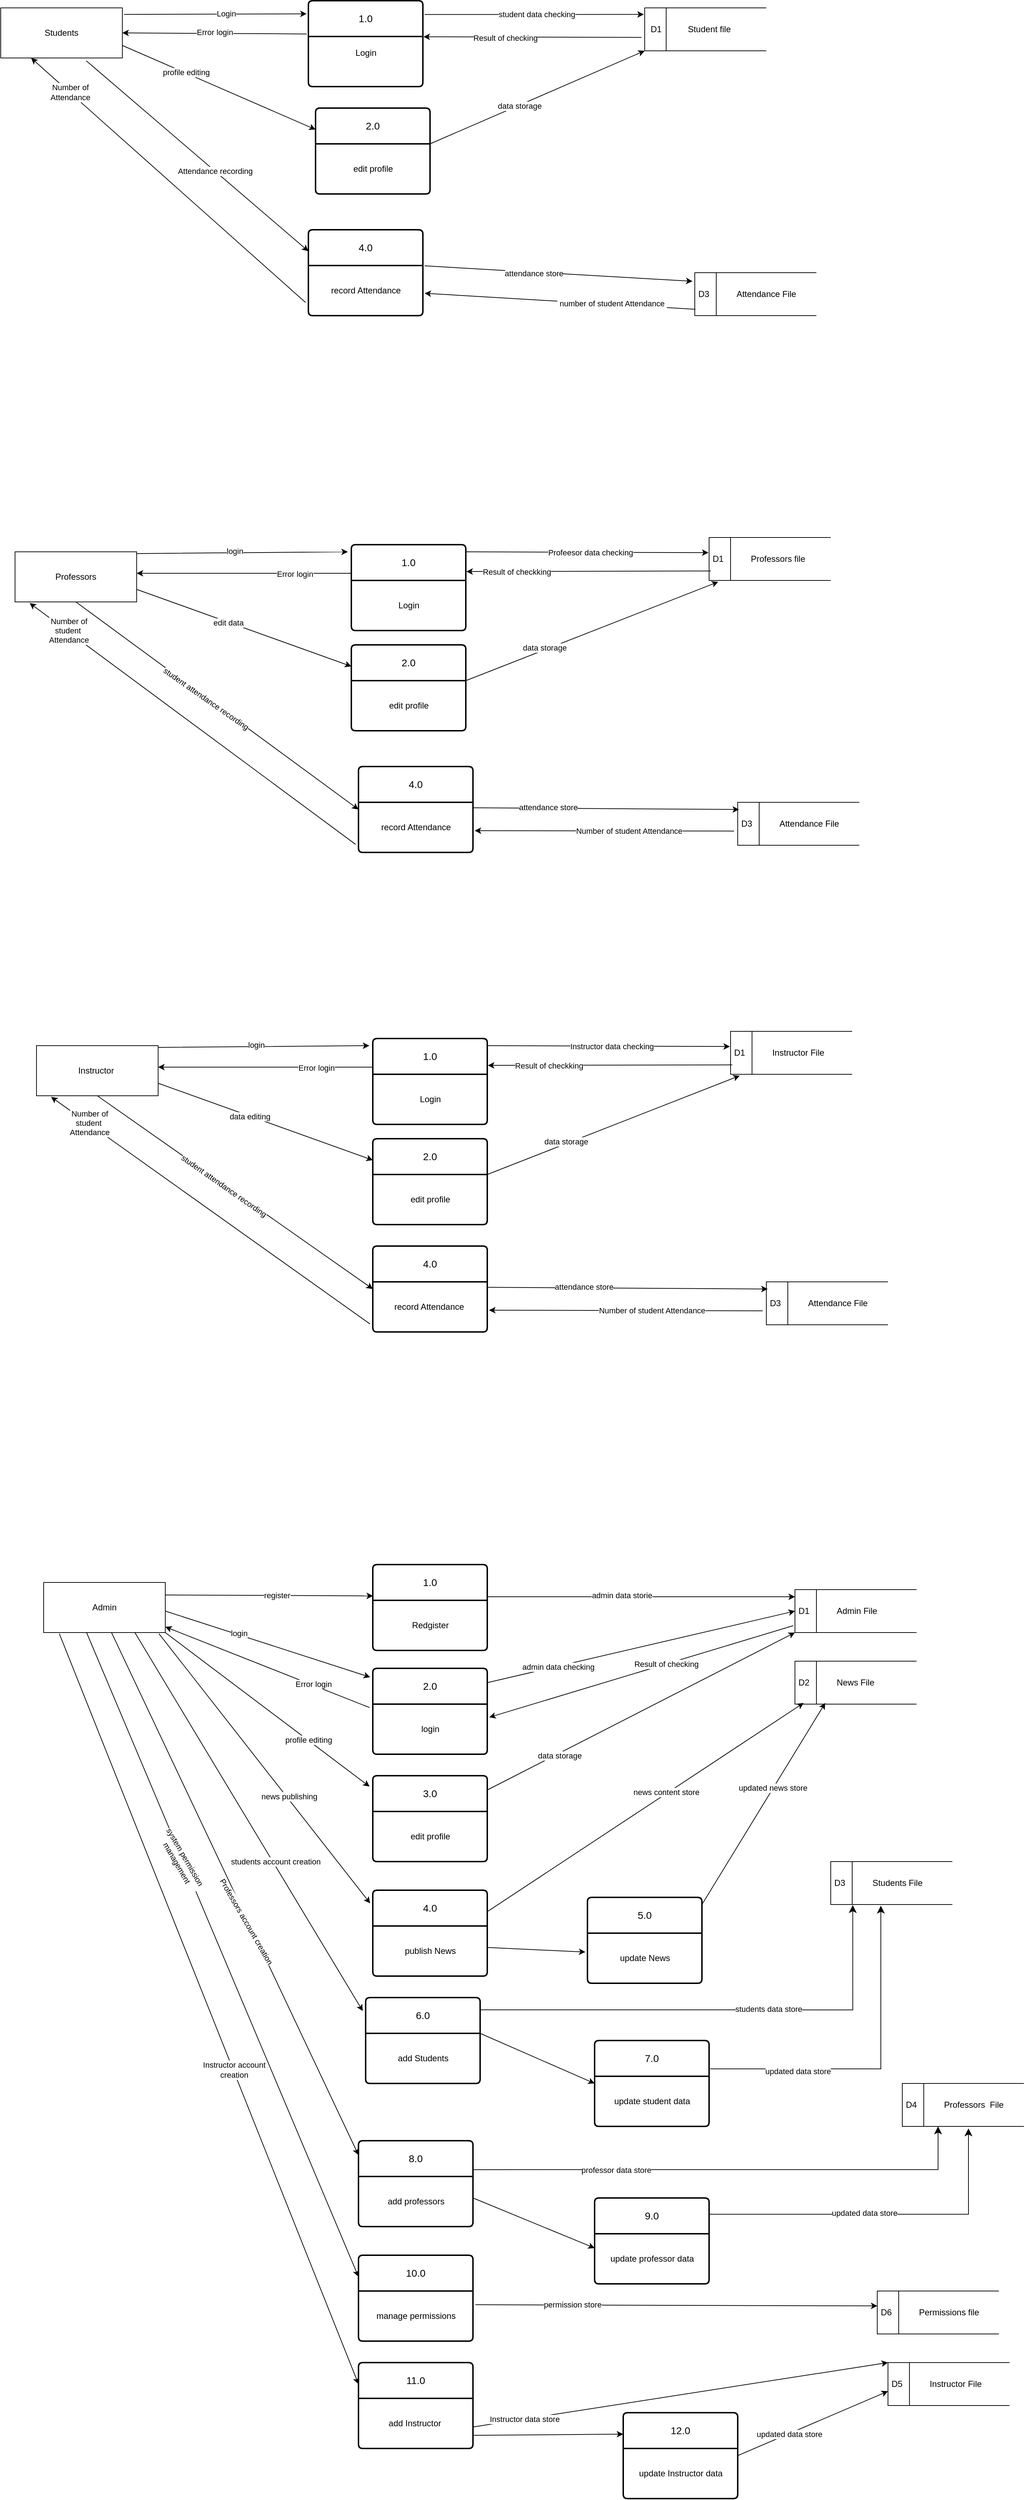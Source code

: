 <mxfile version="23.1.1" type="device">
  <diagram name="Page-1" id="XpmjRTrhNQovT9HdLlHg">
    <mxGraphModel dx="0" dy="-651" grid="1" gridSize="10" guides="1" tooltips="1" connect="1" arrows="1" fold="1" page="1" pageScale="1" pageWidth="850" pageHeight="1100" math="0" shadow="0">
      <root>
        <mxCell id="0" />
        <mxCell id="1" parent="0" />
        <mxCell id="SvNAd-2GLeYypf7AGMXf-1" value="&amp;nbsp;D1&amp;nbsp; &amp;nbsp; &amp;nbsp; &amp;nbsp; &amp;nbsp; &amp;nbsp;Student file" style="html=1;dashed=0;whiteSpace=wrap;shape=mxgraph.dfd.dataStoreID;align=left;spacingLeft=3;points=[[0,0],[0.5,0],[1,0],[0,0.5],[1,0.5],[0,1],[0.5,1],[1,1]];" parent="1" vertex="1">
          <mxGeometry x="1830" y="1260" width="170" height="60" as="geometry" />
        </mxCell>
        <mxCell id="SvNAd-2GLeYypf7AGMXf-2" value="1.0" style="swimlane;childLayout=stackLayout;horizontal=1;startSize=50;horizontalStack=0;rounded=1;fontSize=14;fontStyle=0;strokeWidth=2;resizeParent=0;resizeLast=1;shadow=0;dashed=0;align=center;arcSize=4;whiteSpace=wrap;html=1;" parent="1" vertex="1">
          <mxGeometry x="1360" y="1250" width="160" height="120" as="geometry" />
        </mxCell>
        <mxCell id="SvNAd-2GLeYypf7AGMXf-4" value="Students" style="whiteSpace=wrap;html=1;align=center;" parent="1" vertex="1">
          <mxGeometry x="930" y="1260" width="170" height="70" as="geometry" />
        </mxCell>
        <mxCell id="SvNAd-2GLeYypf7AGMXf-5" value="Login" style="text;html=1;align=center;verticalAlign=middle;resizable=0;points=[];autosize=1;strokeColor=none;fillColor=none;" parent="1" vertex="1">
          <mxGeometry x="1415" y="1308" width="50" height="30" as="geometry" />
        </mxCell>
        <mxCell id="SvNAd-2GLeYypf7AGMXf-6" value="2.0" style="swimlane;childLayout=stackLayout;horizontal=1;startSize=50;horizontalStack=0;rounded=1;fontSize=14;fontStyle=0;strokeWidth=2;resizeParent=0;resizeLast=1;shadow=0;dashed=0;align=center;arcSize=4;whiteSpace=wrap;html=1;" parent="1" vertex="1">
          <mxGeometry x="1370" y="1400" width="160" height="120" as="geometry" />
        </mxCell>
        <mxCell id="SvNAd-2GLeYypf7AGMXf-10" value="edit profile" style="text;html=1;align=center;verticalAlign=middle;resizable=0;points=[];autosize=1;strokeColor=none;fillColor=none;" parent="SvNAd-2GLeYypf7AGMXf-6" vertex="1">
          <mxGeometry y="50" width="160" height="70" as="geometry" />
        </mxCell>
        <mxCell id="SvNAd-2GLeYypf7AGMXf-11" value="4.0" style="swimlane;childLayout=stackLayout;horizontal=1;startSize=50;horizontalStack=0;rounded=1;fontSize=14;fontStyle=0;strokeWidth=2;resizeParent=0;resizeLast=1;shadow=0;dashed=0;align=center;arcSize=4;whiteSpace=wrap;html=1;" parent="1" vertex="1">
          <mxGeometry x="1360" y="1570" width="160" height="120" as="geometry" />
        </mxCell>
        <mxCell id="SvNAd-2GLeYypf7AGMXf-12" value="record Attendance" style="text;html=1;align=center;verticalAlign=middle;resizable=0;points=[];autosize=1;strokeColor=none;fillColor=none;" parent="SvNAd-2GLeYypf7AGMXf-11" vertex="1">
          <mxGeometry y="50" width="160" height="70" as="geometry" />
        </mxCell>
        <mxCell id="SvNAd-2GLeYypf7AGMXf-16" value="D3&lt;span style=&quot;white-space: pre;&quot;&gt;&#x9;&lt;/span&gt;&lt;span style=&quot;white-space: pre;&quot;&gt;&#x9;&lt;/span&gt;Attendance&amp;nbsp;File" style="html=1;dashed=0;whiteSpace=wrap;shape=mxgraph.dfd.dataStoreID;align=left;spacingLeft=3;points=[[0,0],[0.5,0],[1,0],[0,0.5],[1,0.5],[0,1],[0.5,1],[1,1]];" parent="1" vertex="1">
          <mxGeometry x="1900" y="1630" width="170" height="60" as="geometry" />
        </mxCell>
        <mxCell id="SvNAd-2GLeYypf7AGMXf-17" value="" style="endArrow=classic;html=1;rounded=0;exitX=1.014;exitY=0.131;exitDx=0;exitDy=0;exitPerimeter=0;entryX=-0.015;entryY=0.153;entryDx=0;entryDy=0;entryPerimeter=0;" parent="1" source="SvNAd-2GLeYypf7AGMXf-4" target="SvNAd-2GLeYypf7AGMXf-2" edge="1">
          <mxGeometry width="50" height="50" relative="1" as="geometry">
            <mxPoint x="1310" y="1315" as="sourcePoint" />
            <mxPoint x="1360" y="1265" as="targetPoint" />
          </mxGeometry>
        </mxCell>
        <mxCell id="SvNAd-2GLeYypf7AGMXf-19" value="Login" style="edgeLabel;html=1;align=center;verticalAlign=middle;resizable=0;points=[];" parent="SvNAd-2GLeYypf7AGMXf-17" vertex="1" connectable="0">
          <mxGeometry x="0.115" y="1" relative="1" as="geometry">
            <mxPoint as="offset" />
          </mxGeometry>
        </mxCell>
        <mxCell id="SvNAd-2GLeYypf7AGMXf-20" value="" style="endArrow=classic;html=1;rounded=0;entryX=1;entryY=0.5;entryDx=0;entryDy=0;exitX=-0.015;exitY=0.387;exitDx=0;exitDy=0;exitPerimeter=0;" parent="1" source="SvNAd-2GLeYypf7AGMXf-2" target="SvNAd-2GLeYypf7AGMXf-4" edge="1">
          <mxGeometry width="50" height="50" relative="1" as="geometry">
            <mxPoint x="1290" y="1430" as="sourcePoint" />
            <mxPoint x="1340" y="1380" as="targetPoint" />
          </mxGeometry>
        </mxCell>
        <mxCell id="SvNAd-2GLeYypf7AGMXf-21" value="Error login" style="edgeLabel;html=1;align=center;verticalAlign=middle;resizable=0;points=[];" parent="SvNAd-2GLeYypf7AGMXf-20" vertex="1" connectable="0">
          <mxGeometry x="0.002" y="-2" relative="1" as="geometry">
            <mxPoint as="offset" />
          </mxGeometry>
        </mxCell>
        <mxCell id="SvNAd-2GLeYypf7AGMXf-22" value="" style="endArrow=classic;html=1;rounded=0;exitX=1.015;exitY=0.16;exitDx=0;exitDy=0;exitPerimeter=0;entryX=-0.007;entryY=0.153;entryDx=0;entryDy=0;entryPerimeter=0;" parent="1" source="SvNAd-2GLeYypf7AGMXf-2" target="SvNAd-2GLeYypf7AGMXf-1" edge="1">
          <mxGeometry width="50" height="50" relative="1" as="geometry">
            <mxPoint x="1780" y="1320" as="sourcePoint" />
            <mxPoint x="1800" y="1270" as="targetPoint" />
          </mxGeometry>
        </mxCell>
        <mxCell id="SvNAd-2GLeYypf7AGMXf-23" value="student data checking" style="edgeLabel;html=1;align=center;verticalAlign=middle;resizable=0;points=[];" parent="SvNAd-2GLeYypf7AGMXf-22" vertex="1" connectable="0">
          <mxGeometry x="0.022" relative="1" as="geometry">
            <mxPoint as="offset" />
          </mxGeometry>
        </mxCell>
        <mxCell id="SvNAd-2GLeYypf7AGMXf-24" value="" style="endArrow=classic;html=1;rounded=0;exitX=-0.026;exitY=0.687;exitDx=0;exitDy=0;exitPerimeter=0;entryX=1.005;entryY=0.42;entryDx=0;entryDy=0;entryPerimeter=0;" parent="1" source="SvNAd-2GLeYypf7AGMXf-1" target="SvNAd-2GLeYypf7AGMXf-2" edge="1">
          <mxGeometry width="50" height="50" relative="1" as="geometry">
            <mxPoint x="1500" y="1410" as="sourcePoint" />
            <mxPoint x="1540" y="1300" as="targetPoint" />
          </mxGeometry>
        </mxCell>
        <mxCell id="SvNAd-2GLeYypf7AGMXf-25" value="Result of checking" style="edgeLabel;html=1;align=center;verticalAlign=middle;resizable=0;points=[];" parent="SvNAd-2GLeYypf7AGMXf-24" vertex="1" connectable="0">
          <mxGeometry x="0.575" y="1" relative="1" as="geometry">
            <mxPoint x="49" as="offset" />
          </mxGeometry>
        </mxCell>
        <mxCell id="SvNAd-2GLeYypf7AGMXf-26" value="" style="endArrow=classic;html=1;rounded=0;entryX=0;entryY=1;entryDx=0;entryDy=0;" parent="1" target="SvNAd-2GLeYypf7AGMXf-1" edge="1">
          <mxGeometry width="50" height="50" relative="1" as="geometry">
            <mxPoint x="1530" y="1450" as="sourcePoint" />
            <mxPoint x="1580" y="1400" as="targetPoint" />
          </mxGeometry>
        </mxCell>
        <mxCell id="SvNAd-2GLeYypf7AGMXf-27" value="data storage" style="edgeLabel;html=1;align=center;verticalAlign=middle;resizable=0;points=[];" parent="SvNAd-2GLeYypf7AGMXf-26" vertex="1" connectable="0">
          <mxGeometry x="-0.171" y="-1" relative="1" as="geometry">
            <mxPoint as="offset" />
          </mxGeometry>
        </mxCell>
        <mxCell id="SvNAd-2GLeYypf7AGMXf-28" value="" style="endArrow=classic;html=1;rounded=0;entryX=0;entryY=0.25;entryDx=0;entryDy=0;exitX=1;exitY=0.75;exitDx=0;exitDy=0;" parent="1" source="SvNAd-2GLeYypf7AGMXf-4" target="SvNAd-2GLeYypf7AGMXf-6" edge="1">
          <mxGeometry width="50" height="50" relative="1" as="geometry">
            <mxPoint x="1140" y="1420" as="sourcePoint" />
            <mxPoint x="1190" y="1370" as="targetPoint" />
          </mxGeometry>
        </mxCell>
        <mxCell id="SvNAd-2GLeYypf7AGMXf-29" value="profile editing" style="edgeLabel;html=1;align=center;verticalAlign=middle;resizable=0;points=[];" parent="SvNAd-2GLeYypf7AGMXf-28" vertex="1" connectable="0">
          <mxGeometry x="-0.346" y="1" relative="1" as="geometry">
            <mxPoint as="offset" />
          </mxGeometry>
        </mxCell>
        <mxCell id="SvNAd-2GLeYypf7AGMXf-36" value="" style="endArrow=classic;html=1;rounded=0;exitX=0.704;exitY=1.057;exitDx=0;exitDy=0;exitPerimeter=0;entryX=0;entryY=0.25;entryDx=0;entryDy=0;" parent="1" source="SvNAd-2GLeYypf7AGMXf-4" target="SvNAd-2GLeYypf7AGMXf-11" edge="1">
          <mxGeometry width="50" height="50" relative="1" as="geometry">
            <mxPoint x="1250" y="1640" as="sourcePoint" />
            <mxPoint x="1300" y="1590" as="targetPoint" />
          </mxGeometry>
        </mxCell>
        <mxCell id="SvNAd-2GLeYypf7AGMXf-37" value="Attendance recording&amp;nbsp;" style="edgeLabel;html=1;align=center;verticalAlign=middle;resizable=0;points=[];" parent="SvNAd-2GLeYypf7AGMXf-36" vertex="1" connectable="0">
          <mxGeometry x="0.159" y="1" relative="1" as="geometry">
            <mxPoint as="offset" />
          </mxGeometry>
        </mxCell>
        <mxCell id="SvNAd-2GLeYypf7AGMXf-38" value="" style="endArrow=classic;html=1;rounded=0;entryX=0.25;entryY=1;entryDx=0;entryDy=0;exitX=-0.025;exitY=0.737;exitDx=0;exitDy=0;exitPerimeter=0;" parent="1" source="SvNAd-2GLeYypf7AGMXf-12" target="SvNAd-2GLeYypf7AGMXf-4" edge="1">
          <mxGeometry width="50" height="50" relative="1" as="geometry">
            <mxPoint x="1240" y="1770" as="sourcePoint" />
            <mxPoint x="1290" y="1720" as="targetPoint" />
          </mxGeometry>
        </mxCell>
        <mxCell id="SvNAd-2GLeYypf7AGMXf-39" value="Number of&lt;br&gt;Attendance" style="edgeLabel;html=1;align=center;verticalAlign=middle;resizable=0;points=[];" parent="SvNAd-2GLeYypf7AGMXf-38" vertex="1" connectable="0">
          <mxGeometry x="0.72" relative="1" as="geometry">
            <mxPoint as="offset" />
          </mxGeometry>
        </mxCell>
        <mxCell id="SvNAd-2GLeYypf7AGMXf-40" value="" style="endArrow=classic;html=1;rounded=0;exitX=1.015;exitY=0.006;exitDx=0;exitDy=0;exitPerimeter=0;entryX=-0.019;entryY=0.2;entryDx=0;entryDy=0;entryPerimeter=0;" parent="1" source="SvNAd-2GLeYypf7AGMXf-12" target="SvNAd-2GLeYypf7AGMXf-16" edge="1">
          <mxGeometry width="50" height="50" relative="1" as="geometry">
            <mxPoint x="1540" y="1750" as="sourcePoint" />
            <mxPoint x="1910" y="1760" as="targetPoint" />
          </mxGeometry>
        </mxCell>
        <mxCell id="SvNAd-2GLeYypf7AGMXf-41" value="attendance store" style="edgeLabel;html=1;align=center;verticalAlign=middle;resizable=0;points=[];" parent="SvNAd-2GLeYypf7AGMXf-40" vertex="1" connectable="0">
          <mxGeometry x="-0.184" y="-2" relative="1" as="geometry">
            <mxPoint as="offset" />
          </mxGeometry>
        </mxCell>
        <mxCell id="SvNAd-2GLeYypf7AGMXf-42" value="" style="endArrow=classic;html=1;rounded=0;entryX=1.015;entryY=0.554;entryDx=0;entryDy=0;entryPerimeter=0;exitX=0.005;exitY=0.853;exitDx=0;exitDy=0;exitPerimeter=0;" parent="1" source="SvNAd-2GLeYypf7AGMXf-16" target="SvNAd-2GLeYypf7AGMXf-12" edge="1">
          <mxGeometry width="50" height="50" relative="1" as="geometry">
            <mxPoint x="1820" y="1860" as="sourcePoint" />
            <mxPoint x="1870" y="1810" as="targetPoint" />
          </mxGeometry>
        </mxCell>
        <mxCell id="SvNAd-2GLeYypf7AGMXf-43" value="&amp;nbsp;number of student Attendance&amp;nbsp;" style="edgeLabel;html=1;align=center;verticalAlign=middle;resizable=0;points=[];" parent="SvNAd-2GLeYypf7AGMXf-42" vertex="1" connectable="0">
          <mxGeometry x="-0.382" y="2" relative="1" as="geometry">
            <mxPoint y="-4" as="offset" />
          </mxGeometry>
        </mxCell>
        <mxCell id="SvNAd-2GLeYypf7AGMXf-44" value="D1&lt;span style=&quot;white-space: pre;&quot;&gt;&#x9;&lt;/span&gt;&lt;span style=&quot;white-space: pre;&quot;&gt;&#x9;&lt;/span&gt;Professors file" style="html=1;dashed=0;whiteSpace=wrap;shape=mxgraph.dfd.dataStoreID;align=left;spacingLeft=3;points=[[0,0],[0.5,0],[1,0],[0,0.5],[1,0.5],[0,1],[0.5,1],[1,1]];" parent="1" vertex="1">
          <mxGeometry x="1920" y="2000" width="170" height="60" as="geometry" />
        </mxCell>
        <mxCell id="SvNAd-2GLeYypf7AGMXf-45" value="1.0" style="swimlane;childLayout=stackLayout;horizontal=1;startSize=50;horizontalStack=0;rounded=1;fontSize=14;fontStyle=0;strokeWidth=2;resizeParent=0;resizeLast=1;shadow=0;dashed=0;align=center;arcSize=4;whiteSpace=wrap;html=1;" parent="1" vertex="1">
          <mxGeometry x="1420" y="2010" width="160" height="120" as="geometry" />
        </mxCell>
        <mxCell id="SvNAd-2GLeYypf7AGMXf-46" value="Login" style="text;html=1;align=center;verticalAlign=middle;resizable=0;points=[];autosize=1;strokeColor=none;fillColor=none;" parent="SvNAd-2GLeYypf7AGMXf-45" vertex="1">
          <mxGeometry y="50" width="160" height="70" as="geometry" />
        </mxCell>
        <mxCell id="SvNAd-2GLeYypf7AGMXf-47" value="2.0" style="swimlane;childLayout=stackLayout;horizontal=1;startSize=50;horizontalStack=0;rounded=1;fontSize=14;fontStyle=0;strokeWidth=2;resizeParent=0;resizeLast=1;shadow=0;dashed=0;align=center;arcSize=4;whiteSpace=wrap;html=1;" parent="1" vertex="1">
          <mxGeometry x="1420" y="2150" width="160" height="120" as="geometry" />
        </mxCell>
        <mxCell id="SvNAd-2GLeYypf7AGMXf-48" value="edit profile" style="text;html=1;align=center;verticalAlign=middle;resizable=0;points=[];autosize=1;strokeColor=none;fillColor=none;" parent="SvNAd-2GLeYypf7AGMXf-47" vertex="1">
          <mxGeometry y="50" width="160" height="70" as="geometry" />
        </mxCell>
        <mxCell id="SvNAd-2GLeYypf7AGMXf-51" value="4.0" style="swimlane;childLayout=stackLayout;horizontal=1;startSize=50;horizontalStack=0;rounded=1;fontSize=14;fontStyle=0;strokeWidth=2;resizeParent=0;resizeLast=1;shadow=0;dashed=0;align=center;arcSize=4;whiteSpace=wrap;html=1;" parent="1" vertex="1">
          <mxGeometry x="1430" y="2320" width="160" height="120" as="geometry" />
        </mxCell>
        <mxCell id="SvNAd-2GLeYypf7AGMXf-52" value="record Attendance" style="text;html=1;align=center;verticalAlign=middle;resizable=0;points=[];autosize=1;strokeColor=none;fillColor=none;" parent="SvNAd-2GLeYypf7AGMXf-51" vertex="1">
          <mxGeometry y="50" width="160" height="70" as="geometry" />
        </mxCell>
        <mxCell id="SvNAd-2GLeYypf7AGMXf-53" value="Professors" style="whiteSpace=wrap;html=1;align=center;" parent="1" vertex="1">
          <mxGeometry x="950" y="2020" width="170" height="70" as="geometry" />
        </mxCell>
        <mxCell id="SvNAd-2GLeYypf7AGMXf-55" value="" style="endArrow=classic;html=1;rounded=0;exitX=1.005;exitY=0.12;exitDx=0;exitDy=0;exitPerimeter=0;entryX=-0.025;entryY=0.133;entryDx=0;entryDy=0;entryPerimeter=0;" parent="1" edge="1">
          <mxGeometry width="50" height="50" relative="1" as="geometry">
            <mxPoint x="1120" y="2022.44" as="sourcePoint" />
            <mxPoint x="1415.15" y="2020" as="targetPoint" />
            <Array as="points">
              <mxPoint x="1409.15" y="2020.04" />
            </Array>
          </mxGeometry>
        </mxCell>
        <mxCell id="SvNAd-2GLeYypf7AGMXf-56" value="login" style="edgeLabel;html=1;align=center;verticalAlign=middle;resizable=0;points=[];" parent="SvNAd-2GLeYypf7AGMXf-55" vertex="1" connectable="0">
          <mxGeometry x="-0.07" y="3" relative="1" as="geometry">
            <mxPoint as="offset" />
          </mxGeometry>
        </mxCell>
        <mxCell id="SvNAd-2GLeYypf7AGMXf-57" value="" style="endArrow=classic;html=1;rounded=0;entryX=1;entryY=0.25;entryDx=0;entryDy=0;" parent="1" edge="1">
          <mxGeometry width="50" height="50" relative="1" as="geometry">
            <mxPoint x="1420" y="2050" as="sourcePoint" />
            <mxPoint x="1120" y="2050" as="targetPoint" />
          </mxGeometry>
        </mxCell>
        <mxCell id="SvNAd-2GLeYypf7AGMXf-58" value="Error login" style="edgeLabel;html=1;align=center;verticalAlign=middle;resizable=0;points=[];" parent="SvNAd-2GLeYypf7AGMXf-57" vertex="1" connectable="0">
          <mxGeometry x="-0.473" y="1" relative="1" as="geometry">
            <mxPoint as="offset" />
          </mxGeometry>
        </mxCell>
        <mxCell id="SvNAd-2GLeYypf7AGMXf-59" value="" style="endArrow=classic;html=1;rounded=0;exitX=1.015;exitY=0.16;exitDx=0;exitDy=0;exitPerimeter=0;entryX=-0.005;entryY=0.353;entryDx=0;entryDy=0;entryPerimeter=0;" parent="1" target="SvNAd-2GLeYypf7AGMXf-44" edge="1">
          <mxGeometry width="50" height="50" relative="1" as="geometry">
            <mxPoint x="1580" y="2020" as="sourcePoint" />
            <mxPoint x="1887" y="2020" as="targetPoint" />
          </mxGeometry>
        </mxCell>
        <mxCell id="SvNAd-2GLeYypf7AGMXf-60" value="Profeesor data checking" style="edgeLabel;html=1;align=center;verticalAlign=middle;resizable=0;points=[];" parent="SvNAd-2GLeYypf7AGMXf-59" vertex="1" connectable="0">
          <mxGeometry x="0.022" relative="1" as="geometry">
            <mxPoint as="offset" />
          </mxGeometry>
        </mxCell>
        <mxCell id="SvNAd-2GLeYypf7AGMXf-61" value="" style="endArrow=classic;html=1;rounded=0;entryX=1.005;entryY=0.313;entryDx=0;entryDy=0;entryPerimeter=0;exitX=0.014;exitY=0.78;exitDx=0;exitDy=0;exitPerimeter=0;" parent="1" source="SvNAd-2GLeYypf7AGMXf-44" target="SvNAd-2GLeYypf7AGMXf-45" edge="1">
          <mxGeometry width="50" height="50" relative="1" as="geometry">
            <mxPoint x="1910" y="2048" as="sourcePoint" />
            <mxPoint x="1780" y="2040" as="targetPoint" />
          </mxGeometry>
        </mxCell>
        <mxCell id="SvNAd-2GLeYypf7AGMXf-62" value="Result of checkking" style="edgeLabel;html=1;align=center;verticalAlign=middle;resizable=0;points=[];" parent="SvNAd-2GLeYypf7AGMXf-61" vertex="1" connectable="0">
          <mxGeometry x="0.592" relative="1" as="geometry">
            <mxPoint as="offset" />
          </mxGeometry>
        </mxCell>
        <mxCell id="SvNAd-2GLeYypf7AGMXf-63" value="" style="endArrow=classic;html=1;rounded=0;exitX=1;exitY=0.75;exitDx=0;exitDy=0;entryX=0;entryY=0.25;entryDx=0;entryDy=0;" parent="1" source="SvNAd-2GLeYypf7AGMXf-53" target="SvNAd-2GLeYypf7AGMXf-47" edge="1">
          <mxGeometry width="50" height="50" relative="1" as="geometry">
            <mxPoint x="1170" y="2130" as="sourcePoint" />
            <mxPoint x="1220" y="2080" as="targetPoint" />
          </mxGeometry>
        </mxCell>
        <mxCell id="SvNAd-2GLeYypf7AGMXf-64" value="edit data" style="edgeLabel;html=1;align=center;verticalAlign=middle;resizable=0;points=[];" parent="SvNAd-2GLeYypf7AGMXf-63" vertex="1" connectable="0">
          <mxGeometry x="-0.147" relative="1" as="geometry">
            <mxPoint as="offset" />
          </mxGeometry>
        </mxCell>
        <mxCell id="SvNAd-2GLeYypf7AGMXf-65" value="" style="endArrow=classic;html=1;rounded=0;entryX=0.075;entryY=1.033;entryDx=0;entryDy=0;entryPerimeter=0;" parent="1" target="SvNAd-2GLeYypf7AGMXf-44" edge="1">
          <mxGeometry width="50" height="50" relative="1" as="geometry">
            <mxPoint x="1580" y="2200" as="sourcePoint" />
            <mxPoint x="1630" y="2150" as="targetPoint" />
          </mxGeometry>
        </mxCell>
        <mxCell id="SvNAd-2GLeYypf7AGMXf-66" value="data storage" style="edgeLabel;html=1;align=center;verticalAlign=middle;resizable=0;points=[];" parent="SvNAd-2GLeYypf7AGMXf-65" vertex="1" connectable="0">
          <mxGeometry x="-0.369" y="3" relative="1" as="geometry">
            <mxPoint as="offset" />
          </mxGeometry>
        </mxCell>
        <mxCell id="SvNAd-2GLeYypf7AGMXf-68" value="D3&lt;span style=&quot;white-space: pre;&quot;&gt;&#x9;&lt;/span&gt;&lt;span style=&quot;white-space: pre;&quot;&gt;&#x9;&lt;/span&gt;Attendance&amp;nbsp;File" style="html=1;dashed=0;whiteSpace=wrap;shape=mxgraph.dfd.dataStoreID;align=left;spacingLeft=3;points=[[0,0],[0.5,0],[1,0],[0,0.5],[1,0.5],[0,1],[0.5,1],[1,1]];" parent="1" vertex="1">
          <mxGeometry x="1960" y="2370" width="170" height="60" as="geometry" />
        </mxCell>
        <mxCell id="SvNAd-2GLeYypf7AGMXf-73" value="" style="endArrow=classic;html=1;rounded=0;exitX=0.5;exitY=1;exitDx=0;exitDy=0;entryX=0;entryY=0.5;entryDx=0;entryDy=0;" parent="1" source="SvNAd-2GLeYypf7AGMXf-53" target="SvNAd-2GLeYypf7AGMXf-51" edge="1">
          <mxGeometry width="50" height="50" relative="1" as="geometry">
            <mxPoint x="1210" y="2430" as="sourcePoint" />
            <mxPoint x="1260" y="2380" as="targetPoint" />
          </mxGeometry>
        </mxCell>
        <mxCell id="SvNAd-2GLeYypf7AGMXf-74" value="student attendance recording" style="edgeLabel;html=1;align=center;verticalAlign=middle;resizable=0;points=[];rotation=35;" parent="SvNAd-2GLeYypf7AGMXf-73" vertex="1" connectable="0">
          <mxGeometry x="-0.077" y="-1" relative="1" as="geometry">
            <mxPoint as="offset" />
          </mxGeometry>
        </mxCell>
        <mxCell id="SvNAd-2GLeYypf7AGMXf-75" value="" style="endArrow=classic;html=1;rounded=0;entryX=0.011;entryY=0.167;entryDx=0;entryDy=0;entryPerimeter=0;exitX=1;exitY=0.109;exitDx=0;exitDy=0;exitPerimeter=0;" parent="1" source="SvNAd-2GLeYypf7AGMXf-52" target="SvNAd-2GLeYypf7AGMXf-68" edge="1">
          <mxGeometry width="50" height="50" relative="1" as="geometry">
            <mxPoint x="1590" y="2490" as="sourcePoint" />
            <mxPoint x="1950" y="2490" as="targetPoint" />
          </mxGeometry>
        </mxCell>
        <mxCell id="SvNAd-2GLeYypf7AGMXf-76" value="attendance store" style="edgeLabel;html=1;align=center;verticalAlign=middle;resizable=0;points=[];" parent="SvNAd-2GLeYypf7AGMXf-75" vertex="1" connectable="0">
          <mxGeometry x="-0.645" y="4" relative="1" as="geometry">
            <mxPoint x="39" y="3" as="offset" />
          </mxGeometry>
        </mxCell>
        <mxCell id="SvNAd-2GLeYypf7AGMXf-77" value="" style="endArrow=classic;html=1;rounded=0;entryX=1.015;entryY=0.566;entryDx=0;entryDy=0;entryPerimeter=0;exitX=-0.03;exitY=0.67;exitDx=0;exitDy=0;exitPerimeter=0;" parent="1" source="SvNAd-2GLeYypf7AGMXf-68" target="SvNAd-2GLeYypf7AGMXf-52" edge="1">
          <mxGeometry width="50" height="50" relative="1" as="geometry">
            <mxPoint x="1950" y="2520" as="sourcePoint" />
            <mxPoint x="1850" y="2510" as="targetPoint" />
          </mxGeometry>
        </mxCell>
        <mxCell id="SvNAd-2GLeYypf7AGMXf-78" value="Number of student Attendance" style="edgeLabel;html=1;align=center;verticalAlign=middle;resizable=0;points=[];" parent="SvNAd-2GLeYypf7AGMXf-77" vertex="1" connectable="0">
          <mxGeometry x="-0.189" relative="1" as="geometry">
            <mxPoint as="offset" />
          </mxGeometry>
        </mxCell>
        <mxCell id="SvNAd-2GLeYypf7AGMXf-79" value="" style="endArrow=classic;html=1;rounded=0;entryX=0.12;entryY=1.023;entryDx=0;entryDy=0;entryPerimeter=0;exitX=-0.025;exitY=0.84;exitDx=0;exitDy=0;exitPerimeter=0;" parent="1" source="SvNAd-2GLeYypf7AGMXf-52" target="SvNAd-2GLeYypf7AGMXf-53" edge="1">
          <mxGeometry width="50" height="50" relative="1" as="geometry">
            <mxPoint x="1230" y="2520" as="sourcePoint" />
            <mxPoint x="1280" y="2470" as="targetPoint" />
          </mxGeometry>
        </mxCell>
        <mxCell id="SvNAd-2GLeYypf7AGMXf-80" value="Number of&lt;br&gt;student&amp;nbsp;&lt;br&gt;Attendance" style="edgeLabel;html=1;align=center;verticalAlign=middle;resizable=0;points=[];" parent="SvNAd-2GLeYypf7AGMXf-79" vertex="1" connectable="0">
          <mxGeometry x="0.763" y="-2" relative="1" as="geometry">
            <mxPoint x="-1" as="offset" />
          </mxGeometry>
        </mxCell>
        <mxCell id="SvNAd-2GLeYypf7AGMXf-81" value="D1&lt;span style=&quot;white-space: pre;&quot;&gt;&#x9;&lt;/span&gt;&lt;span style=&quot;white-space: pre;&quot;&gt;&#x9;&lt;/span&gt;Instructor&amp;nbsp;File" style="html=1;dashed=0;whiteSpace=wrap;shape=mxgraph.dfd.dataStoreID;align=left;spacingLeft=3;points=[[0,0],[0.5,0],[1,0],[0,0.5],[1,0.5],[0,1],[0.5,1],[1,1]];" parent="1" vertex="1">
          <mxGeometry x="1950" y="2690" width="170" height="60" as="geometry" />
        </mxCell>
        <mxCell id="SvNAd-2GLeYypf7AGMXf-82" value="1.0" style="swimlane;childLayout=stackLayout;horizontal=1;startSize=50;horizontalStack=0;rounded=1;fontSize=14;fontStyle=0;strokeWidth=2;resizeParent=0;resizeLast=1;shadow=0;dashed=0;align=center;arcSize=4;whiteSpace=wrap;html=1;" parent="1" vertex="1">
          <mxGeometry x="1450" y="2700" width="160" height="120" as="geometry" />
        </mxCell>
        <mxCell id="SvNAd-2GLeYypf7AGMXf-83" value="Login" style="text;html=1;align=center;verticalAlign=middle;resizable=0;points=[];autosize=1;strokeColor=none;fillColor=none;" parent="SvNAd-2GLeYypf7AGMXf-82" vertex="1">
          <mxGeometry y="50" width="160" height="70" as="geometry" />
        </mxCell>
        <mxCell id="SvNAd-2GLeYypf7AGMXf-84" value="2.0" style="swimlane;childLayout=stackLayout;horizontal=1;startSize=50;horizontalStack=0;rounded=1;fontSize=14;fontStyle=0;strokeWidth=2;resizeParent=0;resizeLast=1;shadow=0;dashed=0;align=center;arcSize=4;whiteSpace=wrap;html=1;" parent="1" vertex="1">
          <mxGeometry x="1450" y="2840" width="160" height="120" as="geometry" />
        </mxCell>
        <mxCell id="SvNAd-2GLeYypf7AGMXf-85" value="edit profile" style="text;html=1;align=center;verticalAlign=middle;resizable=0;points=[];autosize=1;strokeColor=none;fillColor=none;" parent="SvNAd-2GLeYypf7AGMXf-84" vertex="1">
          <mxGeometry y="50" width="160" height="70" as="geometry" />
        </mxCell>
        <mxCell id="SvNAd-2GLeYypf7AGMXf-88" value="4.0" style="swimlane;childLayout=stackLayout;horizontal=1;startSize=50;horizontalStack=0;rounded=1;fontSize=14;fontStyle=0;strokeWidth=2;resizeParent=0;resizeLast=1;shadow=0;dashed=0;align=center;arcSize=4;whiteSpace=wrap;html=1;" parent="1" vertex="1">
          <mxGeometry x="1450" y="2990" width="160" height="120" as="geometry" />
        </mxCell>
        <mxCell id="SvNAd-2GLeYypf7AGMXf-89" value="record Attendance&amp;nbsp;" style="text;html=1;align=center;verticalAlign=middle;resizable=0;points=[];autosize=1;strokeColor=none;fillColor=none;" parent="SvNAd-2GLeYypf7AGMXf-88" vertex="1">
          <mxGeometry y="50" width="160" height="70" as="geometry" />
        </mxCell>
        <mxCell id="SvNAd-2GLeYypf7AGMXf-90" value="Instructor&amp;nbsp;" style="whiteSpace=wrap;html=1;align=center;" parent="1" vertex="1">
          <mxGeometry x="980" y="2710" width="170" height="70" as="geometry" />
        </mxCell>
        <mxCell id="SvNAd-2GLeYypf7AGMXf-91" value="" style="endArrow=classic;html=1;rounded=0;exitX=1.005;exitY=0.12;exitDx=0;exitDy=0;exitPerimeter=0;entryX=-0.025;entryY=0.133;entryDx=0;entryDy=0;entryPerimeter=0;" parent="1" edge="1">
          <mxGeometry width="50" height="50" relative="1" as="geometry">
            <mxPoint x="1150" y="2712.44" as="sourcePoint" />
            <mxPoint x="1445.15" y="2710" as="targetPoint" />
            <Array as="points">
              <mxPoint x="1439.15" y="2710.04" />
            </Array>
          </mxGeometry>
        </mxCell>
        <mxCell id="SvNAd-2GLeYypf7AGMXf-92" value="login" style="edgeLabel;html=1;align=center;verticalAlign=middle;resizable=0;points=[];" parent="SvNAd-2GLeYypf7AGMXf-91" vertex="1" connectable="0">
          <mxGeometry x="-0.07" y="3" relative="1" as="geometry">
            <mxPoint as="offset" />
          </mxGeometry>
        </mxCell>
        <mxCell id="SvNAd-2GLeYypf7AGMXf-93" value="" style="endArrow=classic;html=1;rounded=0;entryX=1;entryY=0.25;entryDx=0;entryDy=0;" parent="1" edge="1">
          <mxGeometry width="50" height="50" relative="1" as="geometry">
            <mxPoint x="1450" y="2740" as="sourcePoint" />
            <mxPoint x="1150" y="2740" as="targetPoint" />
          </mxGeometry>
        </mxCell>
        <mxCell id="SvNAd-2GLeYypf7AGMXf-94" value="Error login" style="edgeLabel;html=1;align=center;verticalAlign=middle;resizable=0;points=[];" parent="SvNAd-2GLeYypf7AGMXf-93" vertex="1" connectable="0">
          <mxGeometry x="-0.473" y="1" relative="1" as="geometry">
            <mxPoint as="offset" />
          </mxGeometry>
        </mxCell>
        <mxCell id="SvNAd-2GLeYypf7AGMXf-95" value="" style="endArrow=classic;html=1;rounded=0;exitX=1.015;exitY=0.16;exitDx=0;exitDy=0;exitPerimeter=0;entryX=-0.005;entryY=0.353;entryDx=0;entryDy=0;entryPerimeter=0;" parent="1" target="SvNAd-2GLeYypf7AGMXf-81" edge="1">
          <mxGeometry width="50" height="50" relative="1" as="geometry">
            <mxPoint x="1610" y="2710" as="sourcePoint" />
            <mxPoint x="1917" y="2710" as="targetPoint" />
          </mxGeometry>
        </mxCell>
        <mxCell id="SvNAd-2GLeYypf7AGMXf-96" value="Instructor data checking" style="edgeLabel;html=1;align=center;verticalAlign=middle;resizable=0;points=[];" parent="SvNAd-2GLeYypf7AGMXf-95" vertex="1" connectable="0">
          <mxGeometry x="0.022" relative="1" as="geometry">
            <mxPoint as="offset" />
          </mxGeometry>
        </mxCell>
        <mxCell id="SvNAd-2GLeYypf7AGMXf-97" value="" style="endArrow=classic;html=1;rounded=0;entryX=1.005;entryY=0.313;entryDx=0;entryDy=0;entryPerimeter=0;exitX=0.014;exitY=0.78;exitDx=0;exitDy=0;exitPerimeter=0;" parent="1" source="SvNAd-2GLeYypf7AGMXf-81" target="SvNAd-2GLeYypf7AGMXf-82" edge="1">
          <mxGeometry width="50" height="50" relative="1" as="geometry">
            <mxPoint x="1940" y="2738" as="sourcePoint" />
            <mxPoint x="1810" y="2730" as="targetPoint" />
          </mxGeometry>
        </mxCell>
        <mxCell id="SvNAd-2GLeYypf7AGMXf-98" value="Result of checkking" style="edgeLabel;html=1;align=center;verticalAlign=middle;resizable=0;points=[];" parent="SvNAd-2GLeYypf7AGMXf-97" vertex="1" connectable="0">
          <mxGeometry x="0.592" relative="1" as="geometry">
            <mxPoint x="15" as="offset" />
          </mxGeometry>
        </mxCell>
        <mxCell id="SvNAd-2GLeYypf7AGMXf-99" value="" style="endArrow=classic;html=1;rounded=0;exitX=1;exitY=0.75;exitDx=0;exitDy=0;entryX=0;entryY=0.25;entryDx=0;entryDy=0;" parent="1" source="SvNAd-2GLeYypf7AGMXf-90" target="SvNAd-2GLeYypf7AGMXf-84" edge="1">
          <mxGeometry width="50" height="50" relative="1" as="geometry">
            <mxPoint x="1200" y="2820" as="sourcePoint" />
            <mxPoint x="1250" y="2770" as="targetPoint" />
          </mxGeometry>
        </mxCell>
        <mxCell id="SvNAd-2GLeYypf7AGMXf-100" value="data editing" style="edgeLabel;html=1;align=center;verticalAlign=middle;resizable=0;points=[];" parent="SvNAd-2GLeYypf7AGMXf-99" vertex="1" connectable="0">
          <mxGeometry x="-0.147" relative="1" as="geometry">
            <mxPoint as="offset" />
          </mxGeometry>
        </mxCell>
        <mxCell id="SvNAd-2GLeYypf7AGMXf-101" value="" style="endArrow=classic;html=1;rounded=0;entryX=0.075;entryY=1.033;entryDx=0;entryDy=0;entryPerimeter=0;" parent="1" target="SvNAd-2GLeYypf7AGMXf-81" edge="1">
          <mxGeometry width="50" height="50" relative="1" as="geometry">
            <mxPoint x="1610" y="2890" as="sourcePoint" />
            <mxPoint x="1660" y="2840" as="targetPoint" />
          </mxGeometry>
        </mxCell>
        <mxCell id="SvNAd-2GLeYypf7AGMXf-102" value="data storage" style="edgeLabel;html=1;align=center;verticalAlign=middle;resizable=0;points=[];" parent="SvNAd-2GLeYypf7AGMXf-101" vertex="1" connectable="0">
          <mxGeometry x="-0.369" y="3" relative="1" as="geometry">
            <mxPoint as="offset" />
          </mxGeometry>
        </mxCell>
        <mxCell id="SvNAd-2GLeYypf7AGMXf-104" value="D3&lt;span style=&quot;white-space: pre;&quot;&gt;&#x9;&lt;/span&gt;&lt;span style=&quot;white-space: pre;&quot;&gt;&#x9;&lt;/span&gt;Attendance&amp;nbsp;File" style="html=1;dashed=0;whiteSpace=wrap;shape=mxgraph.dfd.dataStoreID;align=left;spacingLeft=3;points=[[0,0],[0.5,0],[1,0],[0,0.5],[1,0.5],[0,1],[0.5,1],[1,1]];" parent="1" vertex="1">
          <mxGeometry x="2000" y="3040" width="170" height="60" as="geometry" />
        </mxCell>
        <mxCell id="SvNAd-2GLeYypf7AGMXf-109" value="" style="endArrow=classic;html=1;rounded=0;exitX=0.5;exitY=1;exitDx=0;exitDy=0;entryX=0;entryY=0.5;entryDx=0;entryDy=0;" parent="1" source="SvNAd-2GLeYypf7AGMXf-90" target="SvNAd-2GLeYypf7AGMXf-88" edge="1">
          <mxGeometry width="50" height="50" relative="1" as="geometry">
            <mxPoint x="1240" y="3120" as="sourcePoint" />
            <mxPoint x="1290" y="3070" as="targetPoint" />
          </mxGeometry>
        </mxCell>
        <mxCell id="SvNAd-2GLeYypf7AGMXf-110" value="student attendance recording" style="edgeLabel;html=1;align=center;verticalAlign=middle;resizable=0;points=[];rotation=35;" parent="SvNAd-2GLeYypf7AGMXf-109" vertex="1" connectable="0">
          <mxGeometry x="-0.077" y="-1" relative="1" as="geometry">
            <mxPoint as="offset" />
          </mxGeometry>
        </mxCell>
        <mxCell id="SvNAd-2GLeYypf7AGMXf-111" value="" style="endArrow=classic;html=1;rounded=0;entryX=0.011;entryY=0.167;entryDx=0;entryDy=0;entryPerimeter=0;exitX=1;exitY=0.109;exitDx=0;exitDy=0;exitPerimeter=0;" parent="1" source="SvNAd-2GLeYypf7AGMXf-89" target="SvNAd-2GLeYypf7AGMXf-104" edge="1">
          <mxGeometry width="50" height="50" relative="1" as="geometry">
            <mxPoint x="1620" y="3180" as="sourcePoint" />
            <mxPoint x="1980" y="3180" as="targetPoint" />
          </mxGeometry>
        </mxCell>
        <mxCell id="SvNAd-2GLeYypf7AGMXf-112" value="attendance store" style="edgeLabel;html=1;align=center;verticalAlign=middle;resizable=0;points=[];" parent="SvNAd-2GLeYypf7AGMXf-111" vertex="1" connectable="0">
          <mxGeometry x="-0.645" y="4" relative="1" as="geometry">
            <mxPoint x="65" y="3" as="offset" />
          </mxGeometry>
        </mxCell>
        <mxCell id="SvNAd-2GLeYypf7AGMXf-113" value="" style="endArrow=classic;html=1;rounded=0;entryX=1.015;entryY=0.566;entryDx=0;entryDy=0;entryPerimeter=0;exitX=-0.03;exitY=0.674;exitDx=0;exitDy=0;exitPerimeter=0;" parent="1" source="SvNAd-2GLeYypf7AGMXf-104" target="SvNAd-2GLeYypf7AGMXf-89" edge="1">
          <mxGeometry width="50" height="50" relative="1" as="geometry">
            <mxPoint x="1980" y="3210" as="sourcePoint" />
            <mxPoint x="1880" y="3200" as="targetPoint" />
          </mxGeometry>
        </mxCell>
        <mxCell id="SvNAd-2GLeYypf7AGMXf-114" value="Number of student Attendance" style="edgeLabel;html=1;align=center;verticalAlign=middle;resizable=0;points=[];" parent="SvNAd-2GLeYypf7AGMXf-113" vertex="1" connectable="0">
          <mxGeometry x="-0.189" relative="1" as="geometry">
            <mxPoint as="offset" />
          </mxGeometry>
        </mxCell>
        <mxCell id="SvNAd-2GLeYypf7AGMXf-115" value="" style="endArrow=classic;html=1;rounded=0;entryX=0.12;entryY=1.023;entryDx=0;entryDy=0;entryPerimeter=0;exitX=-0.025;exitY=0.84;exitDx=0;exitDy=0;exitPerimeter=0;" parent="1" source="SvNAd-2GLeYypf7AGMXf-89" target="SvNAd-2GLeYypf7AGMXf-90" edge="1">
          <mxGeometry width="50" height="50" relative="1" as="geometry">
            <mxPoint x="1260" y="3210" as="sourcePoint" />
            <mxPoint x="1310" y="3160" as="targetPoint" />
          </mxGeometry>
        </mxCell>
        <mxCell id="SvNAd-2GLeYypf7AGMXf-116" value="Number of&lt;br&gt;student&amp;nbsp;&lt;br&gt;Attendance" style="edgeLabel;html=1;align=center;verticalAlign=middle;resizable=0;points=[];" parent="SvNAd-2GLeYypf7AGMXf-115" vertex="1" connectable="0">
          <mxGeometry x="0.763" y="-2" relative="1" as="geometry">
            <mxPoint x="-1" as="offset" />
          </mxGeometry>
        </mxCell>
        <mxCell id="SvNAd-2GLeYypf7AGMXf-117" value="D1&lt;span style=&quot;white-space: pre;&quot;&gt;&#x9;&lt;/span&gt;&lt;span style=&quot;white-space: pre;&quot;&gt;&#x9;&lt;/span&gt;Admin File" style="html=1;dashed=0;whiteSpace=wrap;shape=mxgraph.dfd.dataStoreID;align=left;spacingLeft=3;points=[[0,0],[0.5,0],[1,0],[0,0.5],[1,0.5],[0,1],[0.5,1],[1,1]];" parent="1" vertex="1">
          <mxGeometry x="2040" y="3470" width="170" height="60" as="geometry" />
        </mxCell>
        <mxCell id="SvNAd-2GLeYypf7AGMXf-118" value="D2&lt;span style=&quot;white-space: pre;&quot;&gt;&#x9;&lt;span style=&quot;white-space: pre;&quot;&gt;&#x9;&lt;/span&gt;News File&lt;/span&gt;" style="html=1;dashed=0;whiteSpace=wrap;shape=mxgraph.dfd.dataStoreID;align=left;spacingLeft=3;points=[[0,0],[0.5,0],[1,0],[0,0.5],[1,0.5],[0,1],[0.5,1],[1,1]];" parent="1" vertex="1">
          <mxGeometry x="2040" y="3570" width="170" height="60" as="geometry" />
        </mxCell>
        <mxCell id="SvNAd-2GLeYypf7AGMXf-119" value="D3&lt;span style=&quot;white-space: pre;&quot;&gt;&#x9;&lt;/span&gt;&lt;span style=&quot;white-space: pre;&quot;&gt;&#x9;&lt;/span&gt;Students File" style="html=1;dashed=0;whiteSpace=wrap;shape=mxgraph.dfd.dataStoreID;align=left;spacingLeft=3;points=[[0,0],[0.5,0],[1,0],[0,0.5],[1,0.5],[0,1],[0.5,1],[1,1]];" parent="1" vertex="1">
          <mxGeometry x="2090" y="3850" width="170" height="60" as="geometry" />
        </mxCell>
        <mxCell id="SvNAd-2GLeYypf7AGMXf-120" value="D4&lt;span style=&quot;white-space: pre;&quot;&gt;&#x9;&lt;/span&gt;&lt;span style=&quot;white-space: pre;&quot;&gt;&#x9;&lt;/span&gt;Professors&amp;nbsp; File" style="html=1;dashed=0;whiteSpace=wrap;shape=mxgraph.dfd.dataStoreID;align=left;spacingLeft=3;points=[[0,0],[0.5,0],[1,0],[0,0.5],[1,0.5],[0,1],[0.5,1],[1,1]];" parent="1" vertex="1">
          <mxGeometry x="2190" y="4160" width="170" height="60" as="geometry" />
        </mxCell>
        <mxCell id="SvNAd-2GLeYypf7AGMXf-121" value="D5&lt;span style=&quot;white-space: pre;&quot;&gt;&#x9;&lt;/span&gt;&lt;span style=&quot;white-space: pre;&quot;&gt;&#x9;&lt;/span&gt;Instructor&amp;nbsp;File" style="html=1;dashed=0;whiteSpace=wrap;shape=mxgraph.dfd.dataStoreID;align=left;spacingLeft=3;points=[[0,0],[0.5,0],[1,0],[0,0.5],[1,0.5],[0,1],[0.5,1],[1,1]];" parent="1" vertex="1">
          <mxGeometry x="2170" y="4550" width="170" height="60" as="geometry" />
        </mxCell>
        <mxCell id="SvNAd-2GLeYypf7AGMXf-122" value="D6&lt;span style=&quot;white-space: pre;&quot;&gt;&#x9;&lt;/span&gt;&lt;span style=&quot;white-space: pre;&quot;&gt;&#x9;&lt;/span&gt;Permissions file" style="html=1;dashed=0;whiteSpace=wrap;shape=mxgraph.dfd.dataStoreID;align=left;spacingLeft=3;points=[[0,0],[0.5,0],[1,0],[0,0.5],[1,0.5],[0,1],[0.5,1],[1,1]];" parent="1" vertex="1">
          <mxGeometry x="2155" y="4450" width="170" height="60" as="geometry" />
        </mxCell>
        <mxCell id="SvNAd-2GLeYypf7AGMXf-123" value="1.0" style="swimlane;childLayout=stackLayout;horizontal=1;startSize=50;horizontalStack=0;rounded=1;fontSize=14;fontStyle=0;strokeWidth=2;resizeParent=0;resizeLast=1;shadow=0;dashed=0;align=center;arcSize=4;whiteSpace=wrap;html=1;" parent="1" vertex="1">
          <mxGeometry x="1450" y="3435" width="160" height="120" as="geometry" />
        </mxCell>
        <mxCell id="SvNAd-2GLeYypf7AGMXf-124" value="Redgister" style="text;html=1;align=center;verticalAlign=middle;resizable=0;points=[];autosize=1;strokeColor=none;fillColor=none;" parent="SvNAd-2GLeYypf7AGMXf-123" vertex="1">
          <mxGeometry y="50" width="160" height="70" as="geometry" />
        </mxCell>
        <mxCell id="SvNAd-2GLeYypf7AGMXf-125" value="2.0" style="swimlane;childLayout=stackLayout;horizontal=1;startSize=50;horizontalStack=0;rounded=1;fontSize=14;fontStyle=0;strokeWidth=2;resizeParent=0;resizeLast=1;shadow=0;dashed=0;align=center;arcSize=4;whiteSpace=wrap;html=1;" parent="1" vertex="1">
          <mxGeometry x="1450" y="3580" width="160" height="120" as="geometry" />
        </mxCell>
        <mxCell id="SvNAd-2GLeYypf7AGMXf-126" value="login" style="text;html=1;align=center;verticalAlign=middle;resizable=0;points=[];autosize=1;strokeColor=none;fillColor=none;" parent="SvNAd-2GLeYypf7AGMXf-125" vertex="1">
          <mxGeometry y="50" width="160" height="70" as="geometry" />
        </mxCell>
        <mxCell id="SvNAd-2GLeYypf7AGMXf-127" value="8.0" style="swimlane;childLayout=stackLayout;horizontal=1;startSize=50;horizontalStack=0;rounded=1;fontSize=14;fontStyle=0;strokeWidth=2;resizeParent=0;resizeLast=1;shadow=0;dashed=0;align=center;arcSize=4;whiteSpace=wrap;html=1;" parent="1" vertex="1">
          <mxGeometry x="1430" y="4240" width="160" height="120" as="geometry" />
        </mxCell>
        <mxCell id="SvNAd-2GLeYypf7AGMXf-128" value="add professors" style="text;html=1;align=center;verticalAlign=middle;resizable=0;points=[];autosize=1;strokeColor=none;fillColor=none;" parent="SvNAd-2GLeYypf7AGMXf-127" vertex="1">
          <mxGeometry y="50" width="160" height="70" as="geometry" />
        </mxCell>
        <mxCell id="SvNAd-2GLeYypf7AGMXf-129" value="6.0" style="swimlane;childLayout=stackLayout;horizontal=1;startSize=50;horizontalStack=0;rounded=1;fontSize=14;fontStyle=0;strokeWidth=2;resizeParent=0;resizeLast=1;shadow=0;dashed=0;align=center;arcSize=4;whiteSpace=wrap;html=1;" parent="1" vertex="1">
          <mxGeometry x="1440" y="4040" width="160" height="120" as="geometry" />
        </mxCell>
        <mxCell id="SvNAd-2GLeYypf7AGMXf-130" value="add Students" style="text;html=1;align=center;verticalAlign=middle;resizable=0;points=[];autosize=1;strokeColor=none;fillColor=none;" parent="SvNAd-2GLeYypf7AGMXf-129" vertex="1">
          <mxGeometry y="50" width="160" height="70" as="geometry" />
        </mxCell>
        <mxCell id="SvNAd-2GLeYypf7AGMXf-131" value="5.0" style="swimlane;childLayout=stackLayout;horizontal=1;startSize=50;horizontalStack=0;rounded=1;fontSize=14;fontStyle=0;strokeWidth=2;resizeParent=0;resizeLast=1;shadow=0;dashed=0;align=center;arcSize=4;whiteSpace=wrap;html=1;" parent="1" vertex="1">
          <mxGeometry x="1750" y="3900" width="160" height="120" as="geometry" />
        </mxCell>
        <mxCell id="SvNAd-2GLeYypf7AGMXf-132" value="update News" style="text;html=1;align=center;verticalAlign=middle;resizable=0;points=[];autosize=1;strokeColor=none;fillColor=none;" parent="SvNAd-2GLeYypf7AGMXf-131" vertex="1">
          <mxGeometry y="50" width="160" height="70" as="geometry" />
        </mxCell>
        <mxCell id="SvNAd-2GLeYypf7AGMXf-133" value="7.0" style="swimlane;childLayout=stackLayout;horizontal=1;startSize=50;horizontalStack=0;rounded=1;fontSize=14;fontStyle=0;strokeWidth=2;resizeParent=0;resizeLast=1;shadow=0;dashed=0;align=center;arcSize=4;whiteSpace=wrap;html=1;" parent="1" vertex="1">
          <mxGeometry x="1760" y="4100" width="160" height="120" as="geometry" />
        </mxCell>
        <mxCell id="SvNAd-2GLeYypf7AGMXf-134" value="update student data" style="text;html=1;align=center;verticalAlign=middle;resizable=0;points=[];autosize=1;strokeColor=none;fillColor=none;" parent="SvNAd-2GLeYypf7AGMXf-133" vertex="1">
          <mxGeometry y="50" width="160" height="70" as="geometry" />
        </mxCell>
        <mxCell id="SvNAd-2GLeYypf7AGMXf-135" value="4.0" style="swimlane;childLayout=stackLayout;horizontal=1;startSize=50;horizontalStack=0;rounded=1;fontSize=14;fontStyle=0;strokeWidth=2;resizeParent=0;resizeLast=1;shadow=0;dashed=0;align=center;arcSize=4;whiteSpace=wrap;html=1;" parent="1" vertex="1">
          <mxGeometry x="1450" y="3890" width="160" height="120" as="geometry" />
        </mxCell>
        <mxCell id="SvNAd-2GLeYypf7AGMXf-136" value="publish News" style="text;html=1;align=center;verticalAlign=middle;resizable=0;points=[];autosize=1;strokeColor=none;fillColor=none;" parent="SvNAd-2GLeYypf7AGMXf-135" vertex="1">
          <mxGeometry y="50" width="160" height="70" as="geometry" />
        </mxCell>
        <mxCell id="SvNAd-2GLeYypf7AGMXf-137" value="9.0" style="swimlane;childLayout=stackLayout;horizontal=1;startSize=50;horizontalStack=0;rounded=1;fontSize=14;fontStyle=0;strokeWidth=2;resizeParent=0;resizeLast=1;shadow=0;dashed=0;align=center;arcSize=4;whiteSpace=wrap;html=1;" parent="1" vertex="1">
          <mxGeometry x="1760" y="4320" width="160" height="120" as="geometry" />
        </mxCell>
        <mxCell id="SvNAd-2GLeYypf7AGMXf-138" value="update professor data" style="text;html=1;align=center;verticalAlign=middle;resizable=0;points=[];autosize=1;strokeColor=none;fillColor=none;" parent="SvNAd-2GLeYypf7AGMXf-137" vertex="1">
          <mxGeometry y="50" width="160" height="70" as="geometry" />
        </mxCell>
        <mxCell id="SvNAd-2GLeYypf7AGMXf-139" value="Admin" style="whiteSpace=wrap;html=1;align=center;" parent="1" vertex="1">
          <mxGeometry x="990" y="3460" width="170" height="70" as="geometry" />
        </mxCell>
        <mxCell id="SvNAd-2GLeYypf7AGMXf-140" value="10.0" style="swimlane;childLayout=stackLayout;horizontal=1;startSize=50;horizontalStack=0;rounded=1;fontSize=14;fontStyle=0;strokeWidth=2;resizeParent=0;resizeLast=1;shadow=0;dashed=0;align=center;arcSize=4;whiteSpace=wrap;html=1;" parent="1" vertex="1">
          <mxGeometry x="1430" y="4400" width="160" height="120" as="geometry" />
        </mxCell>
        <mxCell id="SvNAd-2GLeYypf7AGMXf-141" value="manage permissions" style="text;html=1;align=center;verticalAlign=middle;resizable=0;points=[];autosize=1;strokeColor=none;fillColor=none;" parent="SvNAd-2GLeYypf7AGMXf-140" vertex="1">
          <mxGeometry y="50" width="160" height="70" as="geometry" />
        </mxCell>
        <mxCell id="SvNAd-2GLeYypf7AGMXf-144" value="3.0" style="swimlane;childLayout=stackLayout;horizontal=1;startSize=50;horizontalStack=0;rounded=1;fontSize=14;fontStyle=0;strokeWidth=2;resizeParent=0;resizeLast=1;shadow=0;dashed=0;align=center;arcSize=4;whiteSpace=wrap;html=1;" parent="1" vertex="1">
          <mxGeometry x="1450" y="3730" width="160" height="120" as="geometry" />
        </mxCell>
        <mxCell id="SvNAd-2GLeYypf7AGMXf-145" value="edit profile" style="text;html=1;align=center;verticalAlign=middle;resizable=0;points=[];autosize=1;strokeColor=none;fillColor=none;" parent="SvNAd-2GLeYypf7AGMXf-144" vertex="1">
          <mxGeometry y="50" width="160" height="70" as="geometry" />
        </mxCell>
        <mxCell id="SvNAd-2GLeYypf7AGMXf-146" value="" style="endArrow=classic;html=1;rounded=0;entryX=0.002;entryY=0.365;entryDx=0;entryDy=0;entryPerimeter=0;exitX=1;exitY=0.25;exitDx=0;exitDy=0;" parent="1" source="SvNAd-2GLeYypf7AGMXf-139" target="SvNAd-2GLeYypf7AGMXf-123" edge="1">
          <mxGeometry width="50" height="50" relative="1" as="geometry">
            <mxPoint x="1160" y="3485" as="sourcePoint" />
            <mxPoint x="1210" y="3435" as="targetPoint" />
          </mxGeometry>
        </mxCell>
        <mxCell id="SvNAd-2GLeYypf7AGMXf-147" value="register" style="edgeLabel;html=1;align=center;verticalAlign=middle;resizable=0;points=[];" parent="SvNAd-2GLeYypf7AGMXf-146" vertex="1" connectable="0">
          <mxGeometry x="0.076" y="-2" relative="1" as="geometry">
            <mxPoint y="-2" as="offset" />
          </mxGeometry>
        </mxCell>
        <mxCell id="SvNAd-2GLeYypf7AGMXf-148" value="" style="endArrow=classic;html=1;rounded=0;entryX=0;entryY=0.167;entryDx=0;entryDy=0;entryPerimeter=0;" parent="1" target="SvNAd-2GLeYypf7AGMXf-117" edge="1">
          <mxGeometry width="50" height="50" relative="1" as="geometry">
            <mxPoint x="1610" y="3480" as="sourcePoint" />
            <mxPoint x="1660" y="3430" as="targetPoint" />
          </mxGeometry>
        </mxCell>
        <mxCell id="SvNAd-2GLeYypf7AGMXf-149" value="admin data storie" style="edgeLabel;html=1;align=center;verticalAlign=middle;resizable=0;points=[];" parent="SvNAd-2GLeYypf7AGMXf-148" vertex="1" connectable="0">
          <mxGeometry x="-0.129" y="2" relative="1" as="geometry">
            <mxPoint as="offset" />
          </mxGeometry>
        </mxCell>
        <mxCell id="SvNAd-2GLeYypf7AGMXf-150" value="" style="endArrow=classic;html=1;rounded=0;entryX=-0.023;entryY=0.103;entryDx=0;entryDy=0;entryPerimeter=0;" parent="1" target="SvNAd-2GLeYypf7AGMXf-125" edge="1">
          <mxGeometry width="50" height="50" relative="1" as="geometry">
            <mxPoint x="1160" y="3500" as="sourcePoint" />
            <mxPoint x="1210" y="3450" as="targetPoint" />
          </mxGeometry>
        </mxCell>
        <mxCell id="SvNAd-2GLeYypf7AGMXf-151" value="login" style="edgeLabel;html=1;align=center;verticalAlign=middle;resizable=0;points=[];" parent="SvNAd-2GLeYypf7AGMXf-150" vertex="1" connectable="0">
          <mxGeometry x="-0.29" y="2" relative="1" as="geometry">
            <mxPoint as="offset" />
          </mxGeometry>
        </mxCell>
        <mxCell id="SvNAd-2GLeYypf7AGMXf-152" value="" style="endArrow=classic;html=1;rounded=0;entryX=1;entryY=0.886;entryDx=0;entryDy=0;entryPerimeter=0;exitX=-0.028;exitY=0.069;exitDx=0;exitDy=0;exitPerimeter=0;" parent="1" source="SvNAd-2GLeYypf7AGMXf-126" target="SvNAd-2GLeYypf7AGMXf-139" edge="1">
          <mxGeometry width="50" height="50" relative="1" as="geometry">
            <mxPoint x="1400" y="3670" as="sourcePoint" />
            <mxPoint x="1450" y="3620" as="targetPoint" />
          </mxGeometry>
        </mxCell>
        <mxCell id="SvNAd-2GLeYypf7AGMXf-153" value="Error login" style="edgeLabel;html=1;align=center;verticalAlign=middle;resizable=0;points=[];" parent="SvNAd-2GLeYypf7AGMXf-152" vertex="1" connectable="0">
          <mxGeometry x="-0.446" y="-2" relative="1" as="geometry">
            <mxPoint as="offset" />
          </mxGeometry>
        </mxCell>
        <mxCell id="SvNAd-2GLeYypf7AGMXf-154" value="" style="endArrow=classic;html=1;rounded=0;entryX=0;entryY=0.5;entryDx=0;entryDy=0;" parent="1" target="SvNAd-2GLeYypf7AGMXf-117" edge="1">
          <mxGeometry width="50" height="50" relative="1" as="geometry">
            <mxPoint x="1610" y="3600" as="sourcePoint" />
            <mxPoint x="1670" y="3580" as="targetPoint" />
          </mxGeometry>
        </mxCell>
        <mxCell id="SvNAd-2GLeYypf7AGMXf-155" value="admin data checking" style="edgeLabel;html=1;align=center;verticalAlign=middle;resizable=0;points=[];" parent="SvNAd-2GLeYypf7AGMXf-154" vertex="1" connectable="0">
          <mxGeometry x="-0.543" y="-1" relative="1" as="geometry">
            <mxPoint as="offset" />
          </mxGeometry>
        </mxCell>
        <mxCell id="SvNAd-2GLeYypf7AGMXf-156" value="" style="endArrow=classic;html=1;rounded=0;exitX=-0.014;exitY=0.84;exitDx=0;exitDy=0;exitPerimeter=0;entryX=1.017;entryY=0.263;entryDx=0;entryDy=0;entryPerimeter=0;" parent="1" source="SvNAd-2GLeYypf7AGMXf-117" target="SvNAd-2GLeYypf7AGMXf-126" edge="1">
          <mxGeometry width="50" height="50" relative="1" as="geometry">
            <mxPoint x="1730" y="3640" as="sourcePoint" />
            <mxPoint x="1780" y="3590" as="targetPoint" />
          </mxGeometry>
        </mxCell>
        <mxCell id="SvNAd-2GLeYypf7AGMXf-157" value="Result of checking" style="edgeLabel;html=1;align=center;verticalAlign=middle;resizable=0;points=[];" parent="SvNAd-2GLeYypf7AGMXf-156" vertex="1" connectable="0">
          <mxGeometry x="-0.159" y="1" relative="1" as="geometry">
            <mxPoint y="-1" as="offset" />
          </mxGeometry>
        </mxCell>
        <mxCell id="SvNAd-2GLeYypf7AGMXf-158" value="" style="endArrow=classic;html=1;rounded=0;exitX=1;exitY=1;exitDx=0;exitDy=0;entryX=-0.028;entryY=0.127;entryDx=0;entryDy=0;entryPerimeter=0;" parent="1" source="SvNAd-2GLeYypf7AGMXf-139" target="SvNAd-2GLeYypf7AGMXf-144" edge="1">
          <mxGeometry width="50" height="50" relative="1" as="geometry">
            <mxPoint x="1320" y="3665" as="sourcePoint" />
            <mxPoint x="1370" y="3615" as="targetPoint" />
          </mxGeometry>
        </mxCell>
        <mxCell id="SvNAd-2GLeYypf7AGMXf-159" value="profile editing" style="edgeLabel;html=1;align=center;verticalAlign=middle;resizable=0;points=[];" parent="SvNAd-2GLeYypf7AGMXf-158" vertex="1" connectable="0">
          <mxGeometry x="0.398" y="1" relative="1" as="geometry">
            <mxPoint as="offset" />
          </mxGeometry>
        </mxCell>
        <mxCell id="SvNAd-2GLeYypf7AGMXf-160" value="" style="endArrow=classic;html=1;rounded=0;entryX=0;entryY=1;entryDx=0;entryDy=0;" parent="1" target="SvNAd-2GLeYypf7AGMXf-117" edge="1">
          <mxGeometry width="50" height="50" relative="1" as="geometry">
            <mxPoint x="1610" y="3750" as="sourcePoint" />
            <mxPoint x="1660" y="3700" as="targetPoint" />
          </mxGeometry>
        </mxCell>
        <mxCell id="SvNAd-2GLeYypf7AGMXf-161" value="data storage" style="edgeLabel;html=1;align=center;verticalAlign=middle;resizable=0;points=[];" parent="SvNAd-2GLeYypf7AGMXf-160" vertex="1" connectable="0">
          <mxGeometry x="-0.536" y="-3" relative="1" as="geometry">
            <mxPoint as="offset" />
          </mxGeometry>
        </mxCell>
        <mxCell id="SvNAd-2GLeYypf7AGMXf-162" value="" style="endArrow=classic;html=1;rounded=0;exitX=0.948;exitY=1.023;exitDx=0;exitDy=0;entryX=-0.023;entryY=0.153;entryDx=0;entryDy=0;entryPerimeter=0;exitPerimeter=0;" parent="1" source="SvNAd-2GLeYypf7AGMXf-139" target="SvNAd-2GLeYypf7AGMXf-135" edge="1">
          <mxGeometry width="50" height="50" relative="1" as="geometry">
            <mxPoint x="1130" y="3660" as="sourcePoint" />
            <mxPoint x="1180" y="3610" as="targetPoint" />
          </mxGeometry>
        </mxCell>
        <mxCell id="SvNAd-2GLeYypf7AGMXf-163" value="news publishing" style="edgeLabel;html=1;align=center;verticalAlign=middle;resizable=0;points=[];" parent="SvNAd-2GLeYypf7AGMXf-162" vertex="1" connectable="0">
          <mxGeometry x="0.213" y="3" relative="1" as="geometry">
            <mxPoint as="offset" />
          </mxGeometry>
        </mxCell>
        <mxCell id="SvNAd-2GLeYypf7AGMXf-164" value="" style="endArrow=classic;html=1;rounded=0;entryX=0.071;entryY=0.973;entryDx=0;entryDy=0;entryPerimeter=0;" parent="1" target="SvNAd-2GLeYypf7AGMXf-118" edge="1">
          <mxGeometry width="50" height="50" relative="1" as="geometry">
            <mxPoint x="1610" y="3920" as="sourcePoint" />
            <mxPoint x="1660" y="3870" as="targetPoint" />
          </mxGeometry>
        </mxCell>
        <mxCell id="SvNAd-2GLeYypf7AGMXf-165" value="news content store" style="edgeLabel;html=1;align=center;verticalAlign=middle;resizable=0;points=[];" parent="SvNAd-2GLeYypf7AGMXf-164" vertex="1" connectable="0">
          <mxGeometry x="0.131" y="1" relative="1" as="geometry">
            <mxPoint y="-1" as="offset" />
          </mxGeometry>
        </mxCell>
        <mxCell id="SvNAd-2GLeYypf7AGMXf-166" value="" style="endArrow=classic;html=1;rounded=0;entryX=-0.018;entryY=0.377;entryDx=0;entryDy=0;entryPerimeter=0;" parent="1" target="SvNAd-2GLeYypf7AGMXf-132" edge="1">
          <mxGeometry width="50" height="50" relative="1" as="geometry">
            <mxPoint x="1610" y="3970" as="sourcePoint" />
            <mxPoint x="1660" y="3920" as="targetPoint" />
          </mxGeometry>
        </mxCell>
        <mxCell id="SvNAd-2GLeYypf7AGMXf-167" value="" style="endArrow=classic;html=1;rounded=0;entryX=0.249;entryY=0.973;entryDx=0;entryDy=0;entryPerimeter=0;" parent="1" target="SvNAd-2GLeYypf7AGMXf-118" edge="1">
          <mxGeometry width="50" height="50" relative="1" as="geometry">
            <mxPoint x="1910" y="3910" as="sourcePoint" />
            <mxPoint x="1960" y="3860" as="targetPoint" />
          </mxGeometry>
        </mxCell>
        <mxCell id="SvNAd-2GLeYypf7AGMXf-168" value="updated news store" style="edgeLabel;html=1;align=center;verticalAlign=middle;resizable=0;points=[];" parent="SvNAd-2GLeYypf7AGMXf-167" vertex="1" connectable="0">
          <mxGeometry x="0.153" y="1" relative="1" as="geometry">
            <mxPoint as="offset" />
          </mxGeometry>
        </mxCell>
        <mxCell id="SvNAd-2GLeYypf7AGMXf-169" value="" style="endArrow=classic;html=1;rounded=0;entryX=-0.025;entryY=0.157;entryDx=0;entryDy=0;entryPerimeter=0;exitX=0.75;exitY=1;exitDx=0;exitDy=0;" parent="1" source="SvNAd-2GLeYypf7AGMXf-139" target="SvNAd-2GLeYypf7AGMXf-129" edge="1">
          <mxGeometry width="50" height="50" relative="1" as="geometry">
            <mxPoint x="1310" y="4100" as="sourcePoint" />
            <mxPoint x="1360" y="4050" as="targetPoint" />
          </mxGeometry>
        </mxCell>
        <mxCell id="SvNAd-2GLeYypf7AGMXf-170" value="students account creation" style="edgeLabel;html=1;align=center;verticalAlign=middle;resizable=0;points=[];" parent="SvNAd-2GLeYypf7AGMXf-169" vertex="1" connectable="0">
          <mxGeometry x="0.213" y="3" relative="1" as="geometry">
            <mxPoint as="offset" />
          </mxGeometry>
        </mxCell>
        <mxCell id="SvNAd-2GLeYypf7AGMXf-171" value="" style="edgeStyle=segmentEdgeStyle;endArrow=classic;html=1;curved=0;rounded=0;endSize=8;startSize=8;exitX=1.005;exitY=0.143;exitDx=0;exitDy=0;exitPerimeter=0;entryX=0.181;entryY=1.013;entryDx=0;entryDy=0;entryPerimeter=0;" parent="1" source="SvNAd-2GLeYypf7AGMXf-129" target="SvNAd-2GLeYypf7AGMXf-119" edge="1">
          <mxGeometry width="50" height="50" relative="1" as="geometry">
            <mxPoint x="2070" y="4050" as="sourcePoint" />
            <mxPoint x="2120" y="4000" as="targetPoint" />
          </mxGeometry>
        </mxCell>
        <mxCell id="SvNAd-2GLeYypf7AGMXf-172" value="students data store" style="edgeLabel;html=1;align=center;verticalAlign=middle;resizable=0;points=[];" parent="SvNAd-2GLeYypf7AGMXf-171" vertex="1" connectable="0">
          <mxGeometry x="0.205" y="1" relative="1" as="geometry">
            <mxPoint as="offset" />
          </mxGeometry>
        </mxCell>
        <mxCell id="SvNAd-2GLeYypf7AGMXf-173" value="" style="endArrow=classic;html=1;rounded=0;entryX=0;entryY=0.5;entryDx=0;entryDy=0;" parent="1" target="SvNAd-2GLeYypf7AGMXf-133" edge="1">
          <mxGeometry width="50" height="50" relative="1" as="geometry">
            <mxPoint x="1600" y="4090" as="sourcePoint" />
            <mxPoint x="1650" y="4040" as="targetPoint" />
          </mxGeometry>
        </mxCell>
        <mxCell id="SvNAd-2GLeYypf7AGMXf-174" value="" style="edgeStyle=segmentEdgeStyle;endArrow=classic;html=1;curved=0;rounded=0;endSize=8;startSize=8;exitX=1.01;exitY=0.35;exitDx=0;exitDy=0;exitPerimeter=0;entryX=0.412;entryY=1.027;entryDx=0;entryDy=0;entryPerimeter=0;" parent="1" target="SvNAd-2GLeYypf7AGMXf-119" edge="1">
          <mxGeometry width="50" height="50" relative="1" as="geometry">
            <mxPoint x="1921.6" y="4139.6" as="sourcePoint" />
            <mxPoint x="2156.81" y="3910" as="targetPoint" />
          </mxGeometry>
        </mxCell>
        <mxCell id="SvNAd-2GLeYypf7AGMXf-176" value="updated data store" style="edgeLabel;html=1;align=center;verticalAlign=middle;resizable=0;points=[];" parent="SvNAd-2GLeYypf7AGMXf-174" vertex="1" connectable="0">
          <mxGeometry x="-0.474" y="-3" relative="1" as="geometry">
            <mxPoint as="offset" />
          </mxGeometry>
        </mxCell>
        <mxCell id="SvNAd-2GLeYypf7AGMXf-177" value="" style="endArrow=classic;html=1;rounded=0;exitX=0.558;exitY=1;exitDx=0;exitDy=0;exitPerimeter=0;" parent="1" source="SvNAd-2GLeYypf7AGMXf-139" edge="1">
          <mxGeometry width="50" height="50" relative="1" as="geometry">
            <mxPoint x="1380" y="4310" as="sourcePoint" />
            <mxPoint x="1430" y="4260" as="targetPoint" />
          </mxGeometry>
        </mxCell>
        <mxCell id="SvNAd-2GLeYypf7AGMXf-178" value="Professors account creation" style="edgeLabel;html=1;align=center;verticalAlign=middle;resizable=0;points=[];rotation=60;" parent="SvNAd-2GLeYypf7AGMXf-177" vertex="1" connectable="0">
          <mxGeometry x="0.103" y="-2" relative="1" as="geometry">
            <mxPoint as="offset" />
          </mxGeometry>
        </mxCell>
        <mxCell id="SvNAd-2GLeYypf7AGMXf-179" value="" style="endArrow=classic;html=1;rounded=0;entryX=0;entryY=0.286;entryDx=0;entryDy=0;entryPerimeter=0;" parent="1" target="SvNAd-2GLeYypf7AGMXf-138" edge="1">
          <mxGeometry width="50" height="50" relative="1" as="geometry">
            <mxPoint x="1590" y="4320" as="sourcePoint" />
            <mxPoint x="1640" y="4270" as="targetPoint" />
          </mxGeometry>
        </mxCell>
        <mxCell id="SvNAd-2GLeYypf7AGMXf-180" value="" style="edgeStyle=segmentEdgeStyle;endArrow=classic;html=1;curved=0;rounded=0;endSize=8;startSize=8;exitX=1.007;exitY=0.337;exitDx=0;exitDy=0;exitPerimeter=0;" parent="1" source="SvNAd-2GLeYypf7AGMXf-127" edge="1">
          <mxGeometry width="50" height="50" relative="1" as="geometry">
            <mxPoint x="2190" y="4270" as="sourcePoint" />
            <mxPoint x="2240" y="4220" as="targetPoint" />
          </mxGeometry>
        </mxCell>
        <mxCell id="SvNAd-2GLeYypf7AGMXf-181" value="professor data store" style="edgeLabel;html=1;align=center;verticalAlign=middle;resizable=0;points=[];" parent="SvNAd-2GLeYypf7AGMXf-180" vertex="1" connectable="0">
          <mxGeometry x="-0.439" relative="1" as="geometry">
            <mxPoint as="offset" />
          </mxGeometry>
        </mxCell>
        <mxCell id="SvNAd-2GLeYypf7AGMXf-182" value="" style="edgeStyle=segmentEdgeStyle;endArrow=classic;html=1;curved=0;rounded=0;endSize=8;startSize=8;exitX=1;exitY=0.19;exitDx=0;exitDy=0;exitPerimeter=0;entryX=0.544;entryY=1.047;entryDx=0;entryDy=0;entryPerimeter=0;" parent="1" source="SvNAd-2GLeYypf7AGMXf-137" target="SvNAd-2GLeYypf7AGMXf-120" edge="1">
          <mxGeometry width="50" height="50" relative="1" as="geometry">
            <mxPoint x="2230" y="4340" as="sourcePoint" />
            <mxPoint x="2280" y="4290" as="targetPoint" />
          </mxGeometry>
        </mxCell>
        <mxCell id="SvNAd-2GLeYypf7AGMXf-183" value="updated data store" style="edgeLabel;html=1;align=center;verticalAlign=middle;resizable=0;points=[];" parent="SvNAd-2GLeYypf7AGMXf-182" vertex="1" connectable="0">
          <mxGeometry x="-0.103" y="2" relative="1" as="geometry">
            <mxPoint as="offset" />
          </mxGeometry>
        </mxCell>
        <mxCell id="SvNAd-2GLeYypf7AGMXf-185" value="" style="endArrow=classic;html=1;rounded=0;exitX=0.353;exitY=1;exitDx=0;exitDy=0;exitPerimeter=0;" parent="1" source="SvNAd-2GLeYypf7AGMXf-139" edge="1">
          <mxGeometry width="50" height="50" relative="1" as="geometry">
            <mxPoint x="1380" y="4490" as="sourcePoint" />
            <mxPoint x="1430" y="4430" as="targetPoint" />
          </mxGeometry>
        </mxCell>
        <mxCell id="SvNAd-2GLeYypf7AGMXf-186" value="system permission&amp;nbsp;&lt;br&gt;management" style="edgeLabel;html=1;align=center;verticalAlign=middle;resizable=0;points=[];rotation=60;" parent="SvNAd-2GLeYypf7AGMXf-185" vertex="1" connectable="0">
          <mxGeometry x="-0.296" y="-2" relative="1" as="geometry">
            <mxPoint as="offset" />
          </mxGeometry>
        </mxCell>
        <mxCell id="SvNAd-2GLeYypf7AGMXf-187" value="11.0" style="swimlane;childLayout=stackLayout;horizontal=1;startSize=50;horizontalStack=0;rounded=1;fontSize=14;fontStyle=0;strokeWidth=2;resizeParent=0;resizeLast=1;shadow=0;dashed=0;align=center;arcSize=4;whiteSpace=wrap;html=1;" parent="1" vertex="1">
          <mxGeometry x="1430" y="4550" width="160" height="120" as="geometry" />
        </mxCell>
        <mxCell id="SvNAd-2GLeYypf7AGMXf-188" value="add Instructor&amp;nbsp;" style="text;html=1;align=center;verticalAlign=middle;resizable=0;points=[];autosize=1;strokeColor=none;fillColor=none;" parent="SvNAd-2GLeYypf7AGMXf-187" vertex="1">
          <mxGeometry y="50" width="160" height="70" as="geometry" />
        </mxCell>
        <mxCell id="SvNAd-2GLeYypf7AGMXf-189" value="12.0" style="swimlane;childLayout=stackLayout;horizontal=1;startSize=50;horizontalStack=0;rounded=1;fontSize=14;fontStyle=0;strokeWidth=2;resizeParent=0;resizeLast=1;shadow=0;dashed=0;align=center;arcSize=4;whiteSpace=wrap;html=1;" parent="1" vertex="1">
          <mxGeometry x="1800" y="4620" width="160" height="120" as="geometry" />
        </mxCell>
        <mxCell id="SvNAd-2GLeYypf7AGMXf-190" value="update Instructor data" style="text;html=1;align=center;verticalAlign=middle;resizable=0;points=[];autosize=1;strokeColor=none;fillColor=none;" parent="SvNAd-2GLeYypf7AGMXf-189" vertex="1">
          <mxGeometry y="50" width="160" height="70" as="geometry" />
        </mxCell>
        <mxCell id="SvNAd-2GLeYypf7AGMXf-191" value="" style="endArrow=classic;html=1;rounded=0;entryX=0.001;entryY=0.347;entryDx=0;entryDy=0;entryPerimeter=0;exitX=1.022;exitY=0.274;exitDx=0;exitDy=0;exitPerimeter=0;" parent="1" source="SvNAd-2GLeYypf7AGMXf-141" target="SvNAd-2GLeYypf7AGMXf-122" edge="1">
          <mxGeometry width="50" height="50" relative="1" as="geometry">
            <mxPoint x="1590" y="4460" as="sourcePoint" />
            <mxPoint x="1640" y="4410" as="targetPoint" />
          </mxGeometry>
        </mxCell>
        <mxCell id="SvNAd-2GLeYypf7AGMXf-192" value="permission store" style="edgeLabel;html=1;align=center;verticalAlign=middle;resizable=0;points=[];" parent="SvNAd-2GLeYypf7AGMXf-191" vertex="1" connectable="0">
          <mxGeometry x="-0.517" y="1" relative="1" as="geometry">
            <mxPoint as="offset" />
          </mxGeometry>
        </mxCell>
        <mxCell id="SvNAd-2GLeYypf7AGMXf-193" value="" style="endArrow=classic;html=1;rounded=0;exitX=0.129;exitY=1.023;exitDx=0;exitDy=0;exitPerimeter=0;entryX=0;entryY=0.25;entryDx=0;entryDy=0;" parent="1" source="SvNAd-2GLeYypf7AGMXf-139" target="SvNAd-2GLeYypf7AGMXf-187" edge="1">
          <mxGeometry width="50" height="50" relative="1" as="geometry">
            <mxPoint x="1380" y="4675" as="sourcePoint" />
            <mxPoint x="1430" y="4625" as="targetPoint" />
          </mxGeometry>
        </mxCell>
        <mxCell id="SvNAd-2GLeYypf7AGMXf-194" value="Instructor account &lt;br&gt;creation" style="edgeLabel;html=1;align=center;verticalAlign=middle;resizable=0;points=[];" parent="SvNAd-2GLeYypf7AGMXf-193" vertex="1" connectable="0">
          <mxGeometry x="0.161" y="1" relative="1" as="geometry">
            <mxPoint y="1" as="offset" />
          </mxGeometry>
        </mxCell>
        <mxCell id="SvNAd-2GLeYypf7AGMXf-195" value="" style="endArrow=classic;html=1;rounded=0;entryX=0;entryY=0.25;entryDx=0;entryDy=0;exitX=1.008;exitY=0.737;exitDx=0;exitDy=0;exitPerimeter=0;" parent="1" source="SvNAd-2GLeYypf7AGMXf-188" target="SvNAd-2GLeYypf7AGMXf-189" edge="1">
          <mxGeometry width="50" height="50" relative="1" as="geometry">
            <mxPoint x="1590" y="4640" as="sourcePoint" />
            <mxPoint x="1640" y="4590" as="targetPoint" />
          </mxGeometry>
        </mxCell>
        <mxCell id="SvNAd-2GLeYypf7AGMXf-196" value="" style="endArrow=classic;html=1;rounded=0;entryX=0;entryY=0.667;entryDx=0;entryDy=0;entryPerimeter=0;exitX=1;exitY=0.5;exitDx=0;exitDy=0;" parent="1" source="SvNAd-2GLeYypf7AGMXf-189" target="SvNAd-2GLeYypf7AGMXf-121" edge="1">
          <mxGeometry width="50" height="50" relative="1" as="geometry">
            <mxPoint x="1940" y="4700" as="sourcePoint" />
            <mxPoint x="1990" y="4650" as="targetPoint" />
          </mxGeometry>
        </mxCell>
        <mxCell id="SvNAd-2GLeYypf7AGMXf-197" value="updated data store" style="edgeLabel;html=1;align=center;verticalAlign=middle;resizable=0;points=[];" parent="SvNAd-2GLeYypf7AGMXf-196" vertex="1" connectable="0">
          <mxGeometry x="-0.318" y="-1" relative="1" as="geometry">
            <mxPoint as="offset" />
          </mxGeometry>
        </mxCell>
        <mxCell id="SvNAd-2GLeYypf7AGMXf-201" value="" style="edgeStyle=none;orthogonalLoop=1;jettySize=auto;html=1;rounded=0;entryX=0;entryY=0;entryDx=0;entryDy=0;" parent="1" target="SvNAd-2GLeYypf7AGMXf-121" edge="1">
          <mxGeometry width="80" relative="1" as="geometry">
            <mxPoint x="1590" y="4640" as="sourcePoint" />
            <mxPoint x="1670" y="4640" as="targetPoint" />
            <Array as="points" />
          </mxGeometry>
        </mxCell>
        <mxCell id="SvNAd-2GLeYypf7AGMXf-202" value="Instructor data store" style="edgeLabel;html=1;align=center;verticalAlign=middle;resizable=0;points=[];" parent="SvNAd-2GLeYypf7AGMXf-201" vertex="1" connectable="0">
          <mxGeometry x="-0.752" relative="1" as="geometry">
            <mxPoint as="offset" />
          </mxGeometry>
        </mxCell>
      </root>
    </mxGraphModel>
  </diagram>
</mxfile>
